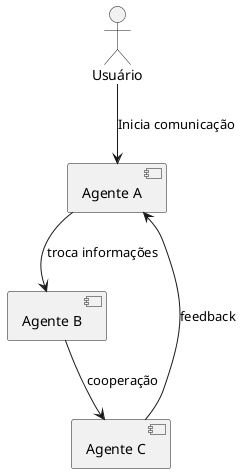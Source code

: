 @startuml Descentralizada
actor "Usuário" as User
component "Agente A"
component "Agente B"
component "Agente C"

User --> "Agente A" : Inicia comunicação

"Agente A" --> "Agente B" : troca informações
"Agente B" --> "Agente C" : cooperação
"Agente C" --> "Agente A" : feedback
@enduml